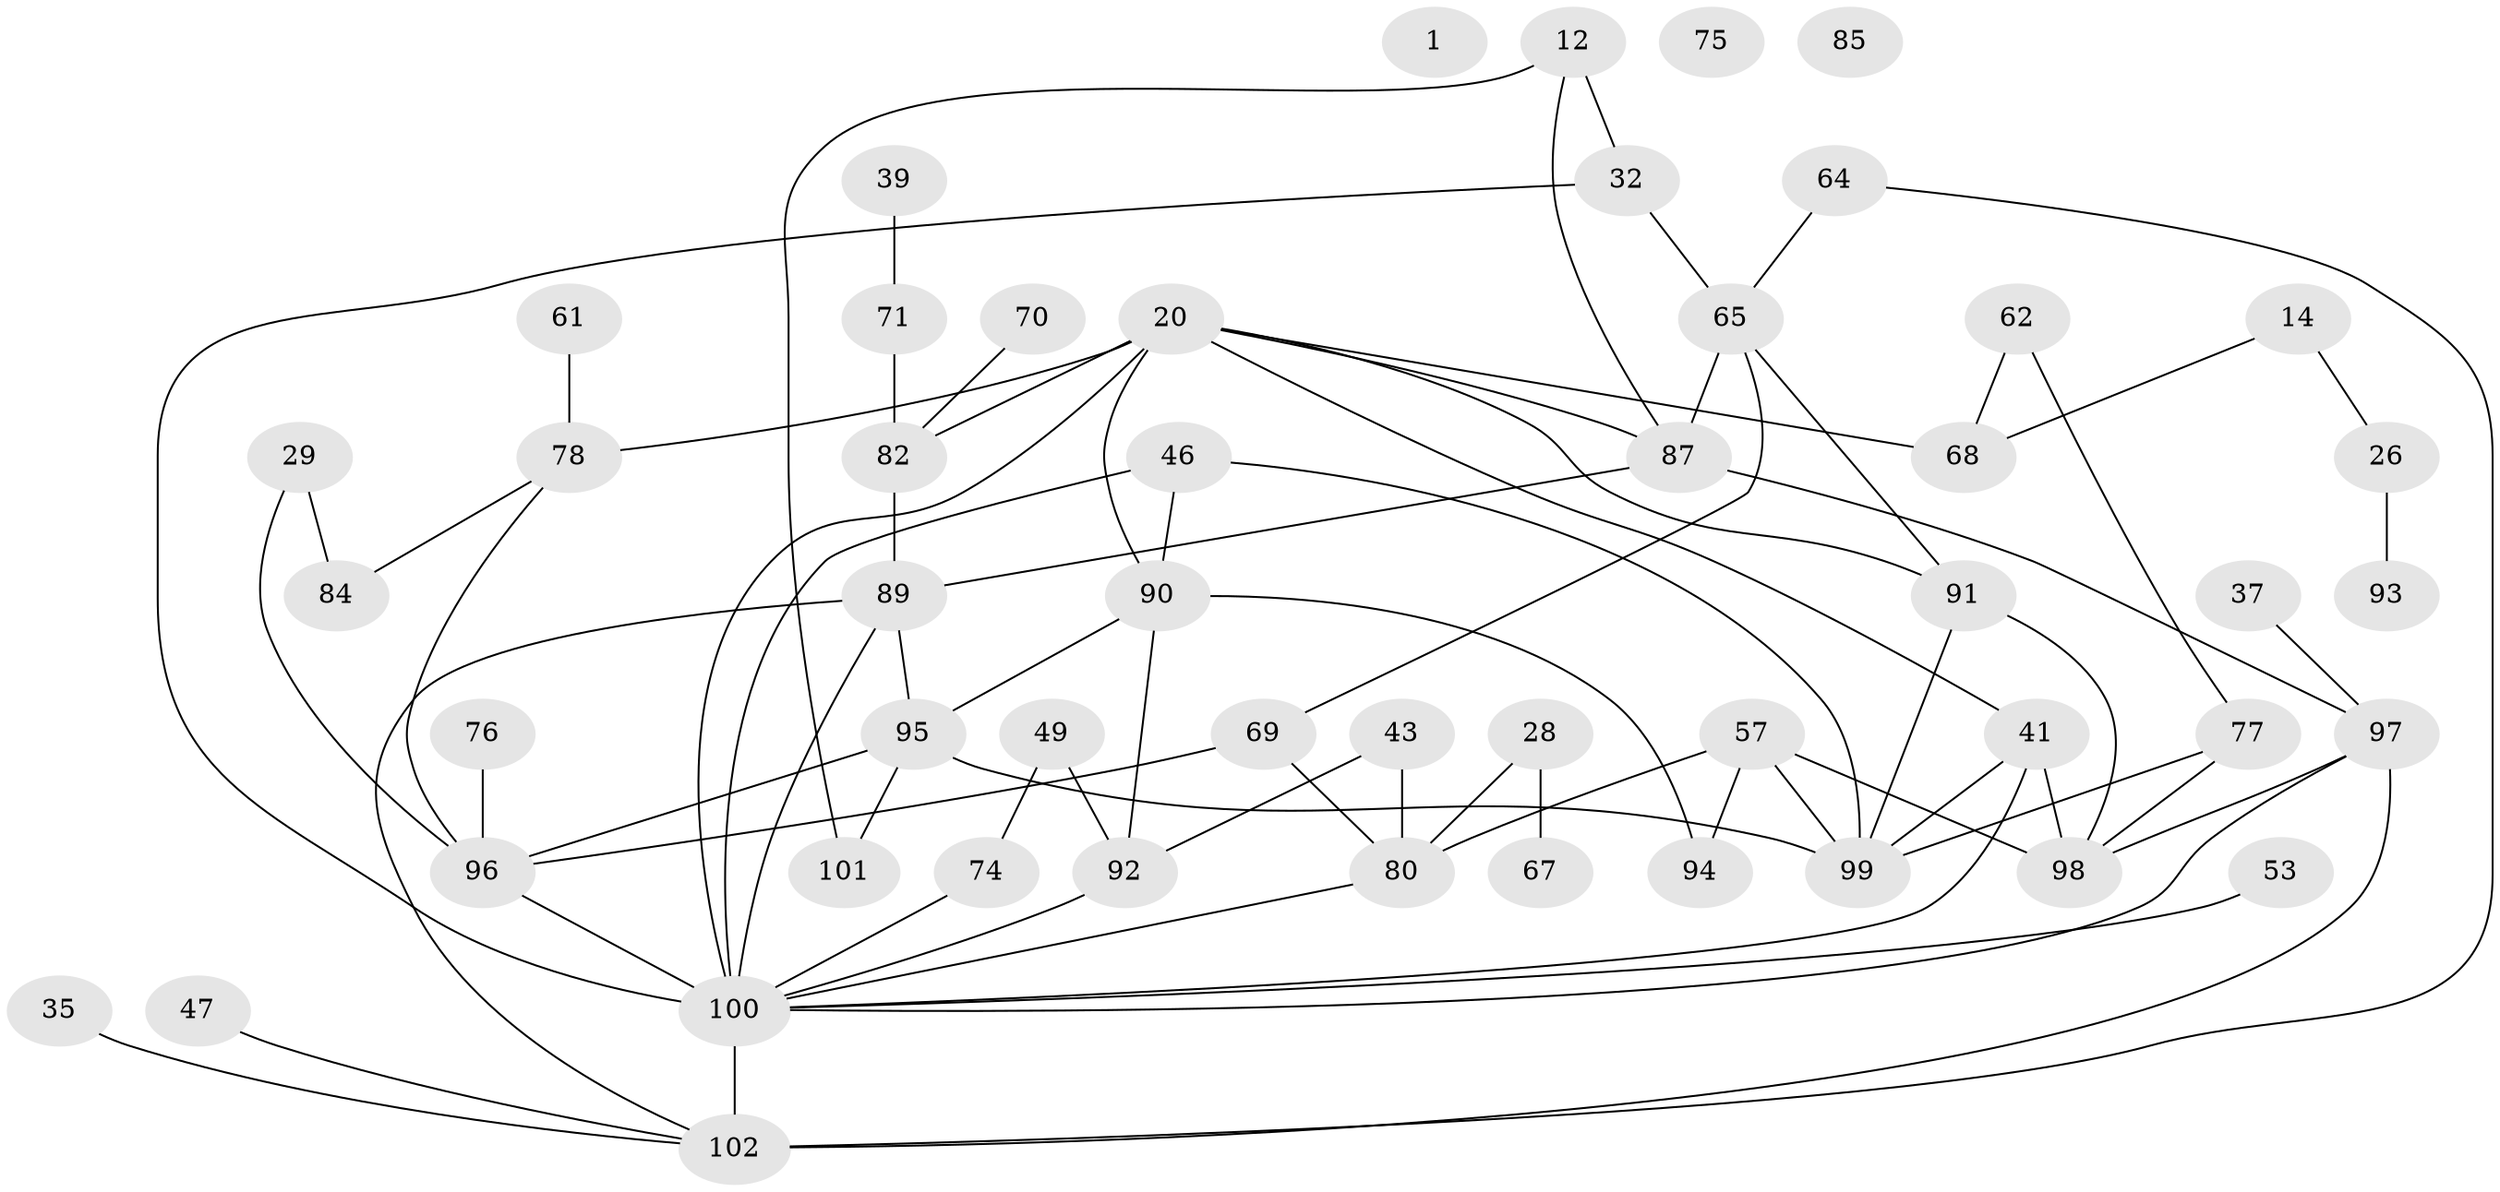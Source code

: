// original degree distribution, {0: 0.029411764705882353, 2: 0.16666666666666666, 3: 0.27450980392156865, 1: 0.16666666666666666, 4: 0.23529411764705882, 5: 0.06862745098039216, 6: 0.058823529411764705}
// Generated by graph-tools (version 1.1) at 2025/40/03/09/25 04:40:53]
// undirected, 51 vertices, 78 edges
graph export_dot {
graph [start="1"]
  node [color=gray90,style=filled];
  1;
  12;
  14;
  20 [super="+6+17+16"];
  26;
  28;
  29;
  32 [super="+10"];
  35;
  37;
  39;
  41;
  43 [super="+24"];
  46 [super="+21"];
  47;
  49 [super="+25"];
  53;
  57 [super="+22"];
  61;
  62;
  64;
  65 [super="+31"];
  67;
  68;
  69 [super="+18+58"];
  70;
  71;
  74;
  75;
  76;
  77;
  78 [super="+42"];
  80;
  82 [super="+2"];
  84;
  85;
  87 [super="+9+66+79"];
  89 [super="+51+73"];
  90;
  91;
  92 [super="+7+86"];
  93;
  94 [super="+63"];
  95 [super="+55"];
  96 [super="+30+13+54+48"];
  97 [super="+36+83"];
  98 [super="+11"];
  99 [super="+34"];
  100 [super="+3+72+40+59+60+81"];
  101;
  102 [super="+88"];
  12 -- 32 [weight=2];
  12 -- 101;
  12 -- 87;
  14 -- 26;
  14 -- 68;
  20 -- 78 [weight=2];
  20 -- 91;
  20 -- 82 [weight=2];
  20 -- 68 [weight=2];
  20 -- 41;
  20 -- 90;
  20 -- 87;
  20 -- 100;
  26 -- 93;
  28 -- 67;
  28 -- 80;
  29 -- 84;
  29 -- 96;
  32 -- 65 [weight=2];
  32 -- 100 [weight=2];
  35 -- 102;
  37 -- 97;
  39 -- 71;
  41 -- 99 [weight=2];
  41 -- 100 [weight=2];
  41 -- 98;
  43 -- 80 [weight=2];
  43 -- 92;
  46 -- 99 [weight=2];
  46 -- 90;
  46 -- 100 [weight=4];
  47 -- 102;
  49 -- 74;
  49 -- 92;
  53 -- 100;
  57 -- 80;
  57 -- 94;
  57 -- 99 [weight=2];
  57 -- 98;
  61 -- 78;
  62 -- 68;
  62 -- 77;
  64 -- 65;
  64 -- 102;
  65 -- 91;
  65 -- 69;
  65 -- 87;
  69 -- 80;
  69 -- 96;
  70 -- 82;
  71 -- 82;
  74 -- 100;
  76 -- 96;
  77 -- 98;
  77 -- 99 [weight=2];
  78 -- 84;
  78 -- 96;
  80 -- 100;
  82 -- 89;
  87 -- 97;
  87 -- 89;
  89 -- 95;
  89 -- 100 [weight=3];
  89 -- 102;
  90 -- 94;
  90 -- 92;
  90 -- 95;
  91 -- 98;
  91 -- 99;
  92 -- 100 [weight=2];
  95 -- 99;
  95 -- 101;
  95 -- 96;
  96 -- 100 [weight=3];
  97 -- 98;
  97 -- 102 [weight=2];
  97 -- 100;
  100 -- 102 [weight=2];
}
